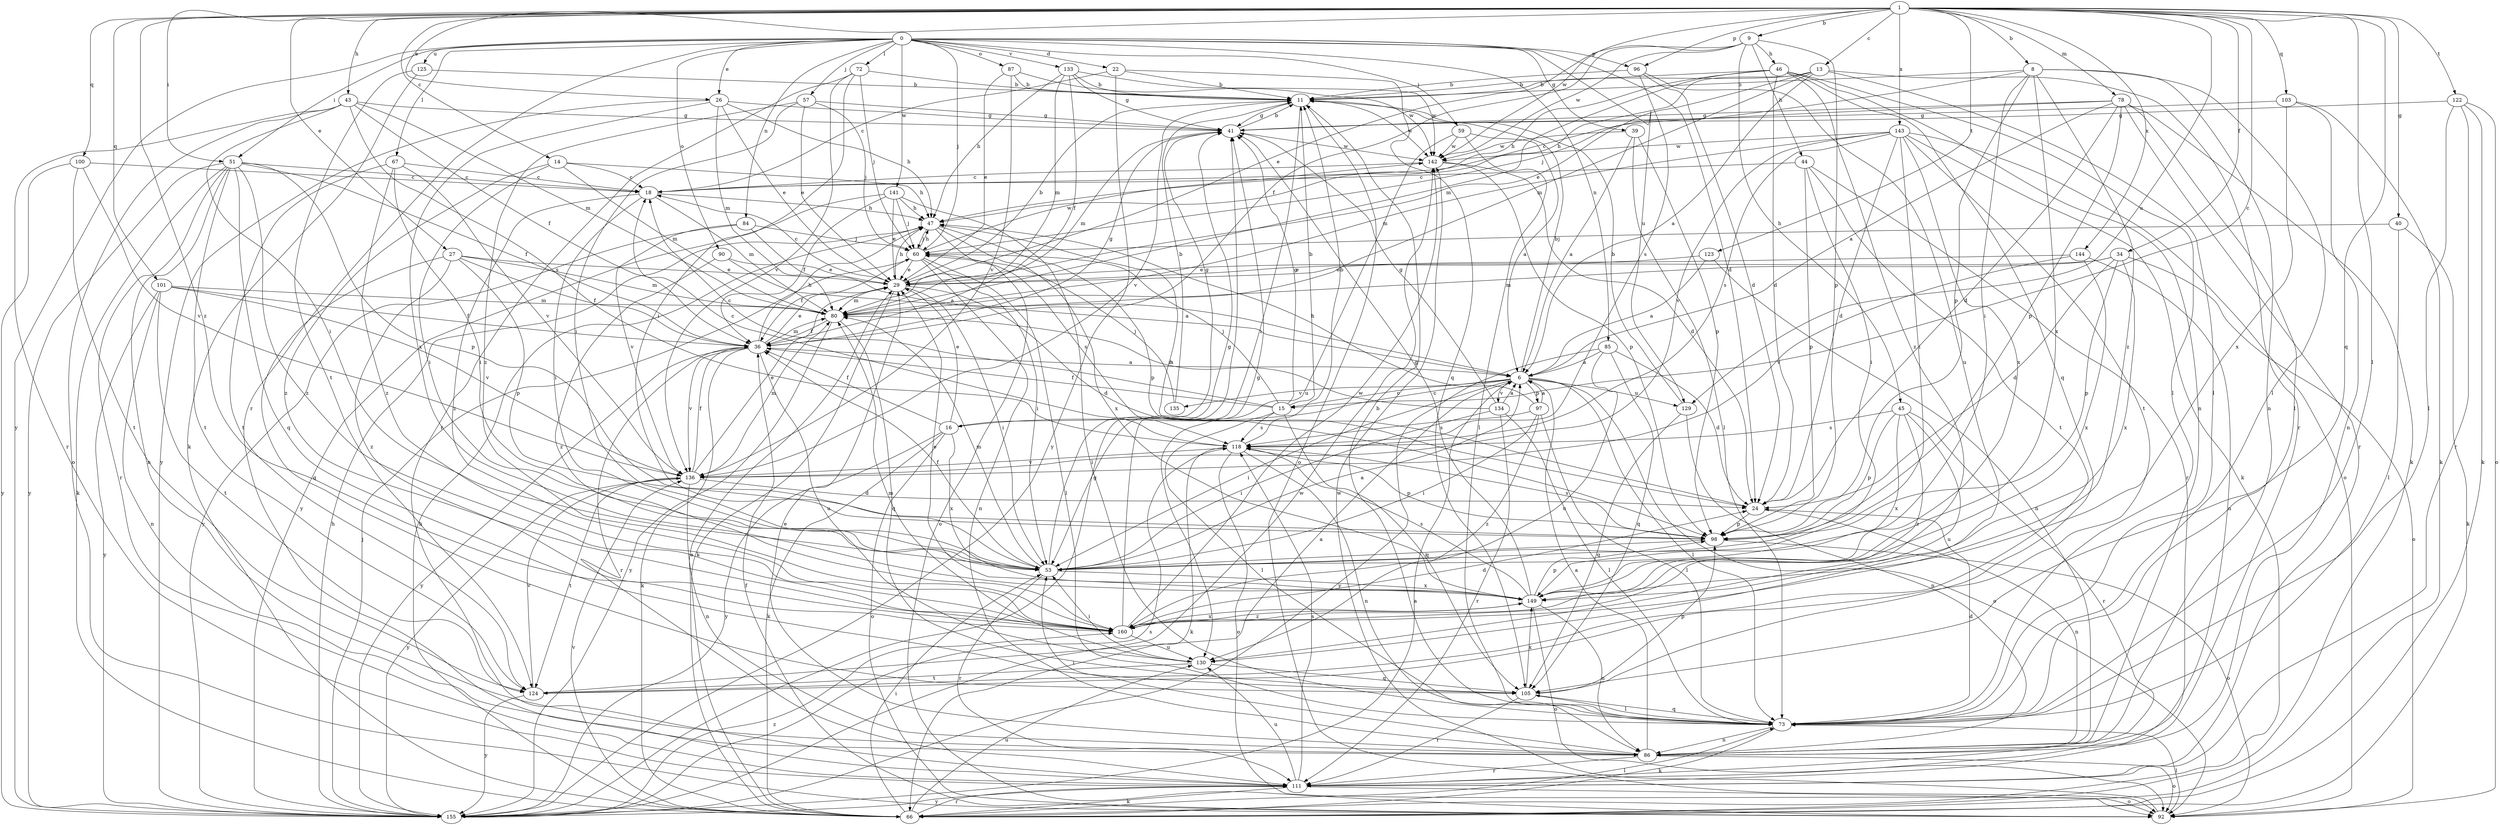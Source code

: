 strict digraph  {
0;
1;
6;
8;
9;
11;
13;
14;
15;
16;
18;
22;
24;
26;
27;
29;
34;
36;
39;
40;
41;
43;
44;
45;
46;
47;
51;
53;
57;
59;
60;
66;
67;
72;
73;
78;
80;
84;
85;
86;
87;
90;
92;
96;
97;
98;
100;
101;
103;
105;
111;
118;
122;
123;
124;
125;
129;
130;
133;
134;
135;
136;
141;
142;
143;
144;
149;
155;
160;
0 -> 22  [label=d];
0 -> 24  [label=d];
0 -> 26  [label=e];
0 -> 39  [label=g];
0 -> 51  [label=i];
0 -> 57  [label=j];
0 -> 59  [label=j];
0 -> 60  [label=j];
0 -> 67  [label=l];
0 -> 72  [label=l];
0 -> 84  [label=n];
0 -> 85  [label=n];
0 -> 87  [label=o];
0 -> 90  [label=o];
0 -> 96  [label=p];
0 -> 111  [label=r];
0 -> 125  [label=u];
0 -> 129  [label=u];
0 -> 133  [label=v];
0 -> 141  [label=w];
0 -> 155  [label=y];
1 -> 8  [label=b];
1 -> 9  [label=b];
1 -> 13  [label=c];
1 -> 14  [label=c];
1 -> 15  [label=c];
1 -> 26  [label=e];
1 -> 27  [label=e];
1 -> 34  [label=f];
1 -> 40  [label=g];
1 -> 43  [label=h];
1 -> 51  [label=i];
1 -> 73  [label=l];
1 -> 78  [label=m];
1 -> 96  [label=p];
1 -> 100  [label=q];
1 -> 101  [label=q];
1 -> 103  [label=q];
1 -> 105  [label=q];
1 -> 122  [label=t];
1 -> 123  [label=t];
1 -> 129  [label=u];
1 -> 142  [label=w];
1 -> 143  [label=x];
1 -> 144  [label=x];
1 -> 160  [label=z];
6 -> 11  [label=b];
6 -> 15  [label=c];
6 -> 16  [label=c];
6 -> 53  [label=i];
6 -> 73  [label=l];
6 -> 92  [label=o];
6 -> 97  [label=p];
6 -> 129  [label=u];
6 -> 134  [label=v];
6 -> 135  [label=v];
8 -> 11  [label=b];
8 -> 53  [label=i];
8 -> 60  [label=j];
8 -> 73  [label=l];
8 -> 86  [label=n];
8 -> 98  [label=p];
8 -> 149  [label=x];
8 -> 160  [label=z];
9 -> 29  [label=e];
9 -> 36  [label=f];
9 -> 44  [label=h];
9 -> 45  [label=h];
9 -> 46  [label=h];
9 -> 98  [label=p];
9 -> 142  [label=w];
11 -> 41  [label=g];
11 -> 53  [label=i];
11 -> 92  [label=o];
11 -> 136  [label=v];
11 -> 142  [label=w];
13 -> 6  [label=a];
13 -> 11  [label=b];
13 -> 29  [label=e];
13 -> 47  [label=h];
13 -> 73  [label=l];
13 -> 80  [label=m];
13 -> 111  [label=r];
14 -> 18  [label=c];
14 -> 47  [label=h];
14 -> 53  [label=i];
14 -> 80  [label=m];
14 -> 160  [label=z];
15 -> 11  [label=b];
15 -> 18  [label=c];
15 -> 36  [label=f];
15 -> 41  [label=g];
15 -> 60  [label=j];
15 -> 73  [label=l];
15 -> 105  [label=q];
15 -> 118  [label=s];
16 -> 29  [label=e];
16 -> 36  [label=f];
16 -> 41  [label=g];
16 -> 66  [label=k];
16 -> 92  [label=o];
16 -> 149  [label=x];
16 -> 155  [label=y];
18 -> 47  [label=h];
18 -> 53  [label=i];
18 -> 80  [label=m];
18 -> 160  [label=z];
22 -> 11  [label=b];
22 -> 18  [label=c];
22 -> 105  [label=q];
22 -> 155  [label=y];
24 -> 47  [label=h];
24 -> 86  [label=n];
24 -> 98  [label=p];
26 -> 29  [label=e];
26 -> 41  [label=g];
26 -> 47  [label=h];
26 -> 80  [label=m];
26 -> 149  [label=x];
26 -> 155  [label=y];
27 -> 29  [label=e];
27 -> 36  [label=f];
27 -> 80  [label=m];
27 -> 98  [label=p];
27 -> 105  [label=q];
27 -> 160  [label=z];
29 -> 11  [label=b];
29 -> 18  [label=c];
29 -> 24  [label=d];
29 -> 47  [label=h];
29 -> 53  [label=i];
29 -> 66  [label=k];
29 -> 80  [label=m];
34 -> 24  [label=d];
34 -> 29  [label=e];
34 -> 80  [label=m];
34 -> 92  [label=o];
34 -> 98  [label=p];
34 -> 149  [label=x];
36 -> 6  [label=a];
36 -> 29  [label=e];
36 -> 41  [label=g];
36 -> 47  [label=h];
36 -> 66  [label=k];
36 -> 80  [label=m];
36 -> 111  [label=r];
36 -> 130  [label=u];
36 -> 136  [label=v];
36 -> 155  [label=y];
39 -> 6  [label=a];
39 -> 73  [label=l];
39 -> 98  [label=p];
39 -> 142  [label=w];
40 -> 60  [label=j];
40 -> 66  [label=k];
40 -> 73  [label=l];
41 -> 11  [label=b];
41 -> 80  [label=m];
41 -> 142  [label=w];
43 -> 36  [label=f];
43 -> 41  [label=g];
43 -> 53  [label=i];
43 -> 80  [label=m];
43 -> 92  [label=o];
43 -> 111  [label=r];
43 -> 118  [label=s];
44 -> 18  [label=c];
44 -> 53  [label=i];
44 -> 98  [label=p];
44 -> 111  [label=r];
44 -> 124  [label=t];
45 -> 98  [label=p];
45 -> 111  [label=r];
45 -> 118  [label=s];
45 -> 130  [label=u];
45 -> 149  [label=x];
45 -> 160  [label=z];
46 -> 11  [label=b];
46 -> 24  [label=d];
46 -> 47  [label=h];
46 -> 73  [label=l];
46 -> 80  [label=m];
46 -> 86  [label=n];
46 -> 105  [label=q];
46 -> 160  [label=z];
47 -> 60  [label=j];
47 -> 92  [label=o];
47 -> 98  [label=p];
47 -> 149  [label=x];
51 -> 18  [label=c];
51 -> 36  [label=f];
51 -> 66  [label=k];
51 -> 86  [label=n];
51 -> 98  [label=p];
51 -> 105  [label=q];
51 -> 111  [label=r];
51 -> 124  [label=t];
51 -> 155  [label=y];
51 -> 160  [label=z];
53 -> 6  [label=a];
53 -> 36  [label=f];
53 -> 41  [label=g];
53 -> 80  [label=m];
53 -> 111  [label=r];
53 -> 149  [label=x];
57 -> 29  [label=e];
57 -> 41  [label=g];
57 -> 53  [label=i];
57 -> 60  [label=j];
57 -> 160  [label=z];
59 -> 6  [label=a];
59 -> 73  [label=l];
59 -> 130  [label=u];
59 -> 142  [label=w];
60 -> 29  [label=e];
60 -> 36  [label=f];
60 -> 47  [label=h];
60 -> 53  [label=i];
60 -> 73  [label=l];
60 -> 86  [label=n];
60 -> 118  [label=s];
60 -> 142  [label=w];
66 -> 29  [label=e];
66 -> 47  [label=h];
66 -> 53  [label=i];
66 -> 73  [label=l];
66 -> 111  [label=r];
66 -> 130  [label=u];
66 -> 136  [label=v];
67 -> 18  [label=c];
67 -> 53  [label=i];
67 -> 124  [label=t];
67 -> 136  [label=v];
67 -> 160  [label=z];
72 -> 11  [label=b];
72 -> 53  [label=i];
72 -> 60  [label=j];
72 -> 111  [label=r];
72 -> 136  [label=v];
73 -> 11  [label=b];
73 -> 24  [label=d];
73 -> 66  [label=k];
73 -> 86  [label=n];
73 -> 105  [label=q];
78 -> 6  [label=a];
78 -> 18  [label=c];
78 -> 24  [label=d];
78 -> 41  [label=g];
78 -> 66  [label=k];
78 -> 73  [label=l];
78 -> 98  [label=p];
78 -> 111  [label=r];
80 -> 36  [label=f];
80 -> 105  [label=q];
80 -> 155  [label=y];
84 -> 6  [label=a];
84 -> 60  [label=j];
84 -> 136  [label=v];
84 -> 155  [label=y];
85 -> 6  [label=a];
85 -> 24  [label=d];
85 -> 105  [label=q];
85 -> 130  [label=u];
85 -> 155  [label=y];
86 -> 6  [label=a];
86 -> 29  [label=e];
86 -> 53  [label=i];
86 -> 92  [label=o];
86 -> 111  [label=r];
87 -> 11  [label=b];
87 -> 29  [label=e];
87 -> 136  [label=v];
87 -> 142  [label=w];
90 -> 6  [label=a];
90 -> 29  [label=e];
90 -> 160  [label=z];
92 -> 36  [label=f];
92 -> 73  [label=l];
92 -> 142  [label=w];
96 -> 11  [label=b];
96 -> 24  [label=d];
96 -> 118  [label=s];
96 -> 130  [label=u];
97 -> 6  [label=a];
97 -> 47  [label=h];
97 -> 53  [label=i];
97 -> 73  [label=l];
97 -> 118  [label=s];
97 -> 160  [label=z];
98 -> 53  [label=i];
98 -> 92  [label=o];
98 -> 118  [label=s];
100 -> 18  [label=c];
100 -> 124  [label=t];
100 -> 136  [label=v];
100 -> 155  [label=y];
101 -> 36  [label=f];
101 -> 80  [label=m];
101 -> 86  [label=n];
101 -> 124  [label=t];
101 -> 136  [label=v];
101 -> 155  [label=y];
103 -> 41  [label=g];
103 -> 66  [label=k];
103 -> 86  [label=n];
103 -> 149  [label=x];
105 -> 73  [label=l];
105 -> 98  [label=p];
105 -> 111  [label=r];
105 -> 149  [label=x];
111 -> 66  [label=k];
111 -> 92  [label=o];
111 -> 118  [label=s];
111 -> 130  [label=u];
111 -> 155  [label=y];
118 -> 11  [label=b];
118 -> 18  [label=c];
118 -> 66  [label=k];
118 -> 86  [label=n];
118 -> 92  [label=o];
118 -> 98  [label=p];
118 -> 136  [label=v];
122 -> 41  [label=g];
122 -> 66  [label=k];
122 -> 73  [label=l];
122 -> 92  [label=o];
122 -> 111  [label=r];
123 -> 6  [label=a];
123 -> 29  [label=e];
123 -> 86  [label=n];
124 -> 6  [label=a];
124 -> 136  [label=v];
124 -> 155  [label=y];
125 -> 11  [label=b];
125 -> 66  [label=k];
125 -> 124  [label=t];
129 -> 11  [label=b];
129 -> 86  [label=n];
129 -> 105  [label=q];
130 -> 53  [label=i];
130 -> 80  [label=m];
130 -> 105  [label=q];
130 -> 124  [label=t];
133 -> 11  [label=b];
133 -> 36  [label=f];
133 -> 41  [label=g];
133 -> 47  [label=h];
133 -> 80  [label=m];
133 -> 142  [label=w];
134 -> 6  [label=a];
134 -> 41  [label=g];
134 -> 53  [label=i];
134 -> 73  [label=l];
134 -> 80  [label=m];
134 -> 111  [label=r];
135 -> 11  [label=b];
135 -> 60  [label=j];
136 -> 24  [label=d];
136 -> 29  [label=e];
136 -> 36  [label=f];
136 -> 80  [label=m];
136 -> 86  [label=n];
136 -> 124  [label=t];
136 -> 155  [label=y];
141 -> 29  [label=e];
141 -> 36  [label=f];
141 -> 47  [label=h];
141 -> 60  [label=j];
141 -> 73  [label=l];
141 -> 155  [label=y];
142 -> 18  [label=c];
142 -> 24  [label=d];
142 -> 98  [label=p];
143 -> 24  [label=d];
143 -> 53  [label=i];
143 -> 66  [label=k];
143 -> 80  [label=m];
143 -> 92  [label=o];
143 -> 118  [label=s];
143 -> 124  [label=t];
143 -> 136  [label=v];
143 -> 142  [label=w];
143 -> 149  [label=x];
144 -> 29  [label=e];
144 -> 86  [label=n];
144 -> 136  [label=v];
144 -> 149  [label=x];
149 -> 29  [label=e];
149 -> 41  [label=g];
149 -> 86  [label=n];
149 -> 92  [label=o];
149 -> 98  [label=p];
149 -> 118  [label=s];
149 -> 160  [label=z];
155 -> 6  [label=a];
155 -> 41  [label=g];
155 -> 47  [label=h];
155 -> 60  [label=j];
155 -> 118  [label=s];
155 -> 142  [label=w];
155 -> 160  [label=z];
160 -> 24  [label=d];
160 -> 41  [label=g];
160 -> 130  [label=u];
160 -> 142  [label=w];
160 -> 149  [label=x];
}
